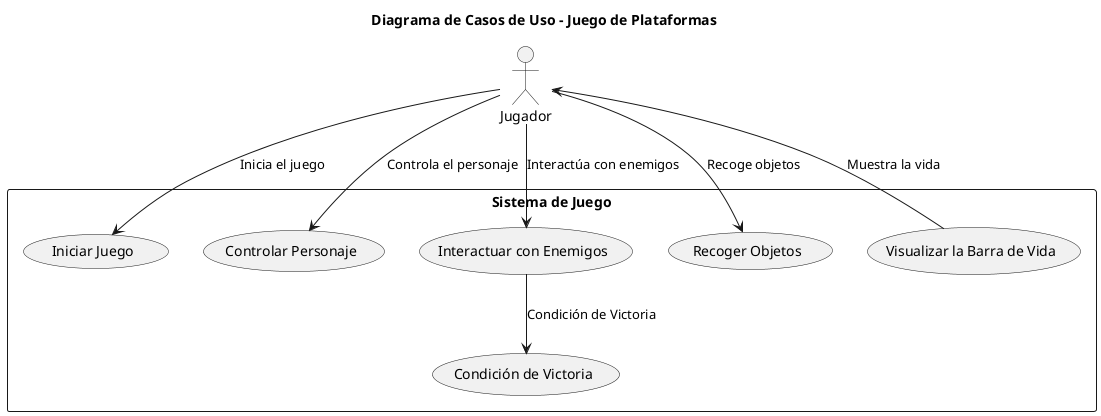 @startuml Diagrama de Casos de Uso

title Diagrama de Casos de Uso - Juego de Plataformas

actor Jugador as "Jugador"

rectangle "Sistema de Juego" {
  usecase "Iniciar Juego" as UC1
  usecase "Controlar Personaje" as UC2
  usecase "Interactuar con Enemigos" as UC3
  usecase "Recoger Objetos" as UC4
  usecase "Condición de Victoria" as UC5
  usecase "Visualizar la Barra de Vida" as UC6
}

Jugador --> UC1 : Inicia el juego
Jugador --> UC2 : Controla el personaje
Jugador --> UC3 : Interactúa con enemigos
Jugador --> UC4 : Recoge objetos
UC3 --> UC5 : Condición de Victoria
UC6 --> Jugador : Muestra la vida

@enduml
